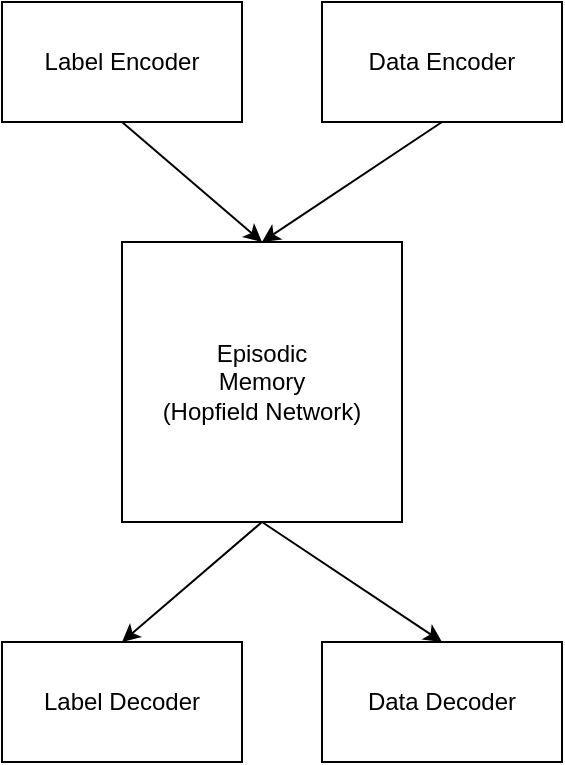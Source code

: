 <mxfile>
    <diagram id="fmPTrDX_A-Et14huGaoG" name="Page-1">
        <mxGraphModel dx="962" dy="619" grid="1" gridSize="10" guides="1" tooltips="1" connect="1" arrows="1" fold="1" page="1" pageScale="1" pageWidth="850" pageHeight="1100" math="0" shadow="0">
            <root>
                <mxCell id="0"/>
                <mxCell id="1" parent="0"/>
                <mxCell id="11" style="edgeStyle=none;html=1;exitX=0.5;exitY=1;exitDx=0;exitDy=0;entryX=0.5;entryY=0;entryDx=0;entryDy=0;" edge="1" parent="1" source="3" target="8">
                    <mxGeometry relative="1" as="geometry"/>
                </mxCell>
                <mxCell id="3" value="Label Encoder" style="rounded=0;whiteSpace=wrap;html=1;" vertex="1" parent="1">
                    <mxGeometry x="40" y="40" width="120" height="60" as="geometry"/>
                </mxCell>
                <mxCell id="12" style="edgeStyle=none;html=1;exitX=0.5;exitY=1;exitDx=0;exitDy=0;" edge="1" parent="1" source="5">
                    <mxGeometry relative="1" as="geometry">
                        <mxPoint x="170" y="160" as="targetPoint"/>
                    </mxGeometry>
                </mxCell>
                <mxCell id="5" value="Data Encoder" style="rounded=0;whiteSpace=wrap;html=1;" vertex="1" parent="1">
                    <mxGeometry x="200" y="40" width="120" height="60" as="geometry"/>
                </mxCell>
                <mxCell id="15" style="edgeStyle=none;html=1;exitX=0.5;exitY=1;exitDx=0;exitDy=0;entryX=0.5;entryY=0;entryDx=0;entryDy=0;" edge="1" parent="1" source="8" target="9">
                    <mxGeometry relative="1" as="geometry"/>
                </mxCell>
                <mxCell id="17" style="edgeStyle=none;html=1;exitX=0.5;exitY=1;exitDx=0;exitDy=0;entryX=0.5;entryY=0;entryDx=0;entryDy=0;" edge="1" parent="1" source="8" target="10">
                    <mxGeometry relative="1" as="geometry"/>
                </mxCell>
                <mxCell id="8" value="Episodic&lt;br&gt;Memory&lt;br&gt;(Hopfield Network)" style="whiteSpace=wrap;html=1;aspect=fixed;" vertex="1" parent="1">
                    <mxGeometry x="100" y="160" width="140" height="140" as="geometry"/>
                </mxCell>
                <mxCell id="9" value="Label Decoder" style="rounded=0;whiteSpace=wrap;html=1;" vertex="1" parent="1">
                    <mxGeometry x="40" y="360" width="120" height="60" as="geometry"/>
                </mxCell>
                <mxCell id="10" value="Data Decoder" style="rounded=0;whiteSpace=wrap;html=1;" vertex="1" parent="1">
                    <mxGeometry x="200" y="360" width="120" height="60" as="geometry"/>
                </mxCell>
            </root>
        </mxGraphModel>
    </diagram>
</mxfile>